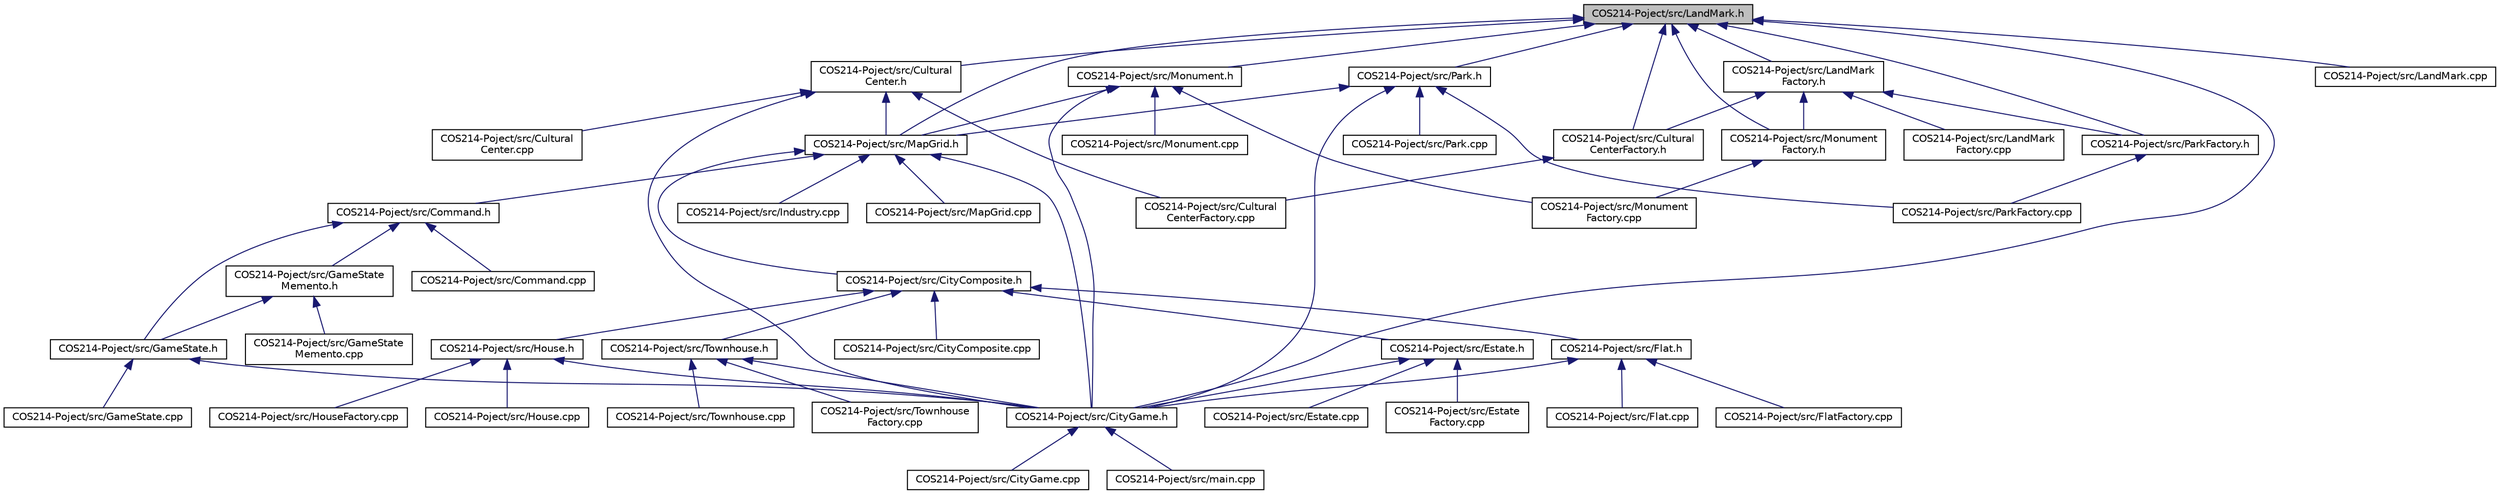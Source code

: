 digraph "COS214-Poject/src/LandMark.h"
{
 // LATEX_PDF_SIZE
  edge [fontname="Helvetica",fontsize="10",labelfontname="Helvetica",labelfontsize="10"];
  node [fontname="Helvetica",fontsize="10",shape=record];
  Node1 [label="COS214-Poject/src/LandMark.h",height=0.2,width=0.4,color="black", fillcolor="grey75", style="filled", fontcolor="black",tooltip="Header file for the LandMark class, representing a landmark in the city."];
  Node1 -> Node2 [dir="back",color="midnightblue",fontsize="10",style="solid",fontname="Helvetica"];
  Node2 [label="COS214-Poject/src/CityGame.h",height=0.2,width=0.4,color="black", fillcolor="white", style="filled",URL="$CityGame_8h.html",tooltip=" "];
  Node2 -> Node3 [dir="back",color="midnightblue",fontsize="10",style="solid",fontname="Helvetica"];
  Node3 [label="COS214-Poject/src/CityGame.cpp",height=0.2,width=0.4,color="black", fillcolor="white", style="filled",URL="$CityGame_8cpp.html",tooltip=" "];
  Node2 -> Node4 [dir="back",color="midnightblue",fontsize="10",style="solid",fontname="Helvetica"];
  Node4 [label="COS214-Poject/src/main.cpp",height=0.2,width=0.4,color="black", fillcolor="white", style="filled",URL="$main_8cpp.html",tooltip=" "];
  Node1 -> Node5 [dir="back",color="midnightblue",fontsize="10",style="solid",fontname="Helvetica"];
  Node5 [label="COS214-Poject/src/Cultural\lCenter.h",height=0.2,width=0.4,color="black", fillcolor="white", style="filled",URL="$CulturalCenter_8h.html",tooltip="Defines the CulturalCenter class, representing a landmark structure within the city."];
  Node5 -> Node2 [dir="back",color="midnightblue",fontsize="10",style="solid",fontname="Helvetica"];
  Node5 -> Node6 [dir="back",color="midnightblue",fontsize="10",style="solid",fontname="Helvetica"];
  Node6 [label="COS214-Poject/src/Cultural\lCenter.cpp",height=0.2,width=0.4,color="black", fillcolor="white", style="filled",URL="$CulturalCenter_8cpp.html",tooltip="Implements the CulturalCenter class methods."];
  Node5 -> Node7 [dir="back",color="midnightblue",fontsize="10",style="solid",fontname="Helvetica"];
  Node7 [label="COS214-Poject/src/Cultural\lCenterFactory.cpp",height=0.2,width=0.4,color="black", fillcolor="white", style="filled",URL="$CulturalCenterFactory_8cpp.html",tooltip="Implementation of the CulturalCenterFactory class for creating CulturalCenter landmarks."];
  Node5 -> Node8 [dir="back",color="midnightblue",fontsize="10",style="solid",fontname="Helvetica"];
  Node8 [label="COS214-Poject/src/MapGrid.h",height=0.2,width=0.4,color="black", fillcolor="white", style="filled",URL="$MapGrid_8h.html",tooltip=" "];
  Node8 -> Node9 [dir="back",color="midnightblue",fontsize="10",style="solid",fontname="Helvetica"];
  Node9 [label="COS214-Poject/src/CityComposite.h",height=0.2,width=0.4,color="black", fillcolor="white", style="filled",URL="$CityComposite_8h.html",tooltip="Defines the CityComposite class, which represents a composite structure containing multiple city zone..."];
  Node9 -> Node10 [dir="back",color="midnightblue",fontsize="10",style="solid",fontname="Helvetica"];
  Node10 [label="COS214-Poject/src/CityComposite.cpp",height=0.2,width=0.4,color="black", fillcolor="white", style="filled",URL="$CityComposite_8cpp.html",tooltip="Implementation of the CityComposite class, which manages zones, happiness, and tax adjustments for th..."];
  Node9 -> Node11 [dir="back",color="midnightblue",fontsize="10",style="solid",fontname="Helvetica"];
  Node11 [label="COS214-Poject/src/Estate.h",height=0.2,width=0.4,color="black", fillcolor="white", style="filled",URL="$Estate_8h.html",tooltip=" "];
  Node11 -> Node2 [dir="back",color="midnightblue",fontsize="10",style="solid",fontname="Helvetica"];
  Node11 -> Node12 [dir="back",color="midnightblue",fontsize="10",style="solid",fontname="Helvetica"];
  Node12 [label="COS214-Poject/src/Estate.cpp",height=0.2,width=0.4,color="black", fillcolor="white", style="filled",URL="$Estate_8cpp.html",tooltip=" "];
  Node11 -> Node13 [dir="back",color="midnightblue",fontsize="10",style="solid",fontname="Helvetica"];
  Node13 [label="COS214-Poject/src/Estate\lFactory.cpp",height=0.2,width=0.4,color="black", fillcolor="white", style="filled",URL="$EstateFactory_8cpp.html",tooltip=" "];
  Node9 -> Node14 [dir="back",color="midnightblue",fontsize="10",style="solid",fontname="Helvetica"];
  Node14 [label="COS214-Poject/src/Flat.h",height=0.2,width=0.4,color="black", fillcolor="white", style="filled",URL="$Flat_8h.html",tooltip=" "];
  Node14 -> Node2 [dir="back",color="midnightblue",fontsize="10",style="solid",fontname="Helvetica"];
  Node14 -> Node15 [dir="back",color="midnightblue",fontsize="10",style="solid",fontname="Helvetica"];
  Node15 [label="COS214-Poject/src/Flat.cpp",height=0.2,width=0.4,color="black", fillcolor="white", style="filled",URL="$Flat_8cpp.html",tooltip=" "];
  Node14 -> Node16 [dir="back",color="midnightblue",fontsize="10",style="solid",fontname="Helvetica"];
  Node16 [label="COS214-Poject/src/FlatFactory.cpp",height=0.2,width=0.4,color="black", fillcolor="white", style="filled",URL="$FlatFactory_8cpp.html",tooltip=" "];
  Node9 -> Node17 [dir="back",color="midnightblue",fontsize="10",style="solid",fontname="Helvetica"];
  Node17 [label="COS214-Poject/src/House.h",height=0.2,width=0.4,color="black", fillcolor="white", style="filled",URL="$House_8h.html",tooltip="Header file for the House class, representing a residential building."];
  Node17 -> Node2 [dir="back",color="midnightblue",fontsize="10",style="solid",fontname="Helvetica"];
  Node17 -> Node18 [dir="back",color="midnightblue",fontsize="10",style="solid",fontname="Helvetica"];
  Node18 [label="COS214-Poject/src/House.cpp",height=0.2,width=0.4,color="black", fillcolor="white", style="filled",URL="$House_8cpp.html",tooltip=" "];
  Node17 -> Node19 [dir="back",color="midnightblue",fontsize="10",style="solid",fontname="Helvetica"];
  Node19 [label="COS214-Poject/src/HouseFactory.cpp",height=0.2,width=0.4,color="black", fillcolor="white", style="filled",URL="$HouseFactory_8cpp.html",tooltip=" "];
  Node9 -> Node20 [dir="back",color="midnightblue",fontsize="10",style="solid",fontname="Helvetica"];
  Node20 [label="COS214-Poject/src/Townhouse.h",height=0.2,width=0.4,color="black", fillcolor="white", style="filled",URL="$Townhouse_8h.html",tooltip=" "];
  Node20 -> Node2 [dir="back",color="midnightblue",fontsize="10",style="solid",fontname="Helvetica"];
  Node20 -> Node21 [dir="back",color="midnightblue",fontsize="10",style="solid",fontname="Helvetica"];
  Node21 [label="COS214-Poject/src/Townhouse.cpp",height=0.2,width=0.4,color="black", fillcolor="white", style="filled",URL="$Townhouse_8cpp.html",tooltip=" "];
  Node20 -> Node22 [dir="back",color="midnightblue",fontsize="10",style="solid",fontname="Helvetica"];
  Node22 [label="COS214-Poject/src/Townhouse\lFactory.cpp",height=0.2,width=0.4,color="black", fillcolor="white", style="filled",URL="$TownhouseFactory_8cpp.html",tooltip=" "];
  Node8 -> Node2 [dir="back",color="midnightblue",fontsize="10",style="solid",fontname="Helvetica"];
  Node8 -> Node23 [dir="back",color="midnightblue",fontsize="10",style="solid",fontname="Helvetica"];
  Node23 [label="COS214-Poject/src/Command.h",height=0.2,width=0.4,color="black", fillcolor="white", style="filled",URL="$Command_8h.html",tooltip=" "];
  Node23 -> Node24 [dir="back",color="midnightblue",fontsize="10",style="solid",fontname="Helvetica"];
  Node24 [label="COS214-Poject/src/Command.cpp",height=0.2,width=0.4,color="black", fillcolor="white", style="filled",URL="$Command_8cpp.html",tooltip="Implementation of the Command interface and its concrete classes for executing and undoing actions on..."];
  Node23 -> Node25 [dir="back",color="midnightblue",fontsize="10",style="solid",fontname="Helvetica"];
  Node25 [label="COS214-Poject/src/GameState.h",height=0.2,width=0.4,color="black", fillcolor="white", style="filled",URL="$GameState_8h.html",tooltip=" "];
  Node25 -> Node2 [dir="back",color="midnightblue",fontsize="10",style="solid",fontname="Helvetica"];
  Node25 -> Node26 [dir="back",color="midnightblue",fontsize="10",style="solid",fontname="Helvetica"];
  Node26 [label="COS214-Poject/src/GameState.cpp",height=0.2,width=0.4,color="black", fillcolor="white", style="filled",URL="$GameState_8cpp.html",tooltip="Implementation of the GameState class for managing game states and command history."];
  Node23 -> Node27 [dir="back",color="midnightblue",fontsize="10",style="solid",fontname="Helvetica"];
  Node27 [label="COS214-Poject/src/GameState\lMemento.h",height=0.2,width=0.4,color="black", fillcolor="white", style="filled",URL="$GameStateMemento_8h.html",tooltip=" "];
  Node27 -> Node25 [dir="back",color="midnightblue",fontsize="10",style="solid",fontname="Helvetica"];
  Node27 -> Node28 [dir="back",color="midnightblue",fontsize="10",style="solid",fontname="Helvetica"];
  Node28 [label="COS214-Poject/src/GameState\lMemento.cpp",height=0.2,width=0.4,color="black", fillcolor="white", style="filled",URL="$GameStateMemento_8cpp.html",tooltip=" "];
  Node8 -> Node29 [dir="back",color="midnightblue",fontsize="10",style="solid",fontname="Helvetica"];
  Node29 [label="COS214-Poject/src/Industry.cpp",height=0.2,width=0.4,color="black", fillcolor="white", style="filled",URL="$Industry_8cpp.html",tooltip=" "];
  Node8 -> Node30 [dir="back",color="midnightblue",fontsize="10",style="solid",fontname="Helvetica"];
  Node30 [label="COS214-Poject/src/MapGrid.cpp",height=0.2,width=0.4,color="black", fillcolor="white", style="filled",URL="$MapGrid_8cpp.html",tooltip=" "];
  Node1 -> Node31 [dir="back",color="midnightblue",fontsize="10",style="solid",fontname="Helvetica"];
  Node31 [label="COS214-Poject/src/Cultural\lCenterFactory.h",height=0.2,width=0.4,color="black", fillcolor="white", style="filled",URL="$CulturalCenterFactory_8h.html",tooltip="Defines the CulturalCenterFactory class for creating CulturalCenter landmarks."];
  Node31 -> Node7 [dir="back",color="midnightblue",fontsize="10",style="solid",fontname="Helvetica"];
  Node1 -> Node32 [dir="back",color="midnightblue",fontsize="10",style="solid",fontname="Helvetica"];
  Node32 [label="COS214-Poject/src/LandMark.cpp",height=0.2,width=0.4,color="black", fillcolor="white", style="filled",URL="$LandMark_8cpp.html",tooltip=" "];
  Node1 -> Node33 [dir="back",color="midnightblue",fontsize="10",style="solid",fontname="Helvetica"];
  Node33 [label="COS214-Poject/src/LandMark\lFactory.h",height=0.2,width=0.4,color="black", fillcolor="white", style="filled",URL="$LandMarkFactory_8h.html",tooltip=" "];
  Node33 -> Node31 [dir="back",color="midnightblue",fontsize="10",style="solid",fontname="Helvetica"];
  Node33 -> Node34 [dir="back",color="midnightblue",fontsize="10",style="solid",fontname="Helvetica"];
  Node34 [label="COS214-Poject/src/LandMark\lFactory.cpp",height=0.2,width=0.4,color="black", fillcolor="white", style="filled",URL="$LandMarkFactory_8cpp.html",tooltip=" "];
  Node33 -> Node35 [dir="back",color="midnightblue",fontsize="10",style="solid",fontname="Helvetica"];
  Node35 [label="COS214-Poject/src/Monument\lFactory.h",height=0.2,width=0.4,color="black", fillcolor="white", style="filled",URL="$MonumentFactory_8h.html",tooltip=" "];
  Node35 -> Node36 [dir="back",color="midnightblue",fontsize="10",style="solid",fontname="Helvetica"];
  Node36 [label="COS214-Poject/src/Monument\lFactory.cpp",height=0.2,width=0.4,color="black", fillcolor="white", style="filled",URL="$MonumentFactory_8cpp.html",tooltip=" "];
  Node33 -> Node37 [dir="back",color="midnightblue",fontsize="10",style="solid",fontname="Helvetica"];
  Node37 [label="COS214-Poject/src/ParkFactory.h",height=0.2,width=0.4,color="black", fillcolor="white", style="filled",URL="$ParkFactory_8h.html",tooltip=" "];
  Node37 -> Node38 [dir="back",color="midnightblue",fontsize="10",style="solid",fontname="Helvetica"];
  Node38 [label="COS214-Poject/src/ParkFactory.cpp",height=0.2,width=0.4,color="black", fillcolor="white", style="filled",URL="$ParkFactory_8cpp.html",tooltip=" "];
  Node1 -> Node8 [dir="back",color="midnightblue",fontsize="10",style="solid",fontname="Helvetica"];
  Node1 -> Node39 [dir="back",color="midnightblue",fontsize="10",style="solid",fontname="Helvetica"];
  Node39 [label="COS214-Poject/src/Monument.h",height=0.2,width=0.4,color="black", fillcolor="white", style="filled",URL="$Monument_8h.html",tooltip=" "];
  Node39 -> Node2 [dir="back",color="midnightblue",fontsize="10",style="solid",fontname="Helvetica"];
  Node39 -> Node8 [dir="back",color="midnightblue",fontsize="10",style="solid",fontname="Helvetica"];
  Node39 -> Node40 [dir="back",color="midnightblue",fontsize="10",style="solid",fontname="Helvetica"];
  Node40 [label="COS214-Poject/src/Monument.cpp",height=0.2,width=0.4,color="black", fillcolor="white", style="filled",URL="$Monument_8cpp.html",tooltip=" "];
  Node39 -> Node36 [dir="back",color="midnightblue",fontsize="10",style="solid",fontname="Helvetica"];
  Node1 -> Node35 [dir="back",color="midnightblue",fontsize="10",style="solid",fontname="Helvetica"];
  Node1 -> Node41 [dir="back",color="midnightblue",fontsize="10",style="solid",fontname="Helvetica"];
  Node41 [label="COS214-Poject/src/Park.h",height=0.2,width=0.4,color="black", fillcolor="white", style="filled",URL="$Park_8h.html",tooltip=" "];
  Node41 -> Node2 [dir="back",color="midnightblue",fontsize="10",style="solid",fontname="Helvetica"];
  Node41 -> Node8 [dir="back",color="midnightblue",fontsize="10",style="solid",fontname="Helvetica"];
  Node41 -> Node42 [dir="back",color="midnightblue",fontsize="10",style="solid",fontname="Helvetica"];
  Node42 [label="COS214-Poject/src/Park.cpp",height=0.2,width=0.4,color="black", fillcolor="white", style="filled",URL="$Park_8cpp.html",tooltip=" "];
  Node41 -> Node38 [dir="back",color="midnightblue",fontsize="10",style="solid",fontname="Helvetica"];
  Node1 -> Node37 [dir="back",color="midnightblue",fontsize="10",style="solid",fontname="Helvetica"];
}
